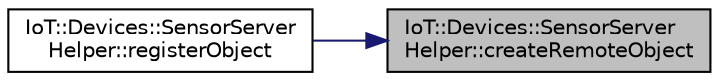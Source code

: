 digraph "IoT::Devices::SensorServerHelper::createRemoteObject"
{
 // LATEX_PDF_SIZE
  edge [fontname="Helvetica",fontsize="10",labelfontname="Helvetica",labelfontsize="10"];
  node [fontname="Helvetica",fontsize="10",shape=record];
  rankdir="RL";
  Node1 [label="IoT::Devices::SensorServer\lHelper::createRemoteObject",height=0.2,width=0.4,color="black", fillcolor="grey75", style="filled", fontcolor="black",tooltip="Destroys the SensorServerHelper."];
  Node1 -> Node2 [dir="back",color="midnightblue",fontsize="10",style="solid",fontname="Helvetica"];
  Node2 [label="IoT::Devices::SensorServer\lHelper::registerObject",height=0.2,width=0.4,color="black", fillcolor="white", style="filled",URL="$classIoT_1_1Devices_1_1SensorServerHelper.html#a99091acef7c60ed3709561d9c813629a",tooltip=" "];
}
